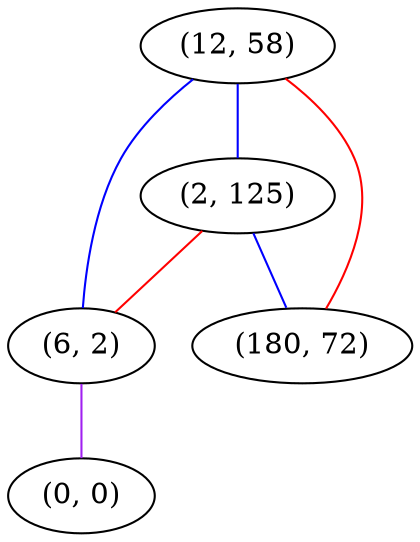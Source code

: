 graph "" {
"(12, 58)";
"(2, 125)";
"(6, 2)";
"(0, 0)";
"(180, 72)";
"(12, 58)" -- "(2, 125)"  [color=blue, key=0, weight=3];
"(12, 58)" -- "(6, 2)"  [color=blue, key=0, weight=3];
"(12, 58)" -- "(180, 72)"  [color=red, key=0, weight=1];
"(2, 125)" -- "(6, 2)"  [color=red, key=0, weight=1];
"(2, 125)" -- "(180, 72)"  [color=blue, key=0, weight=3];
"(6, 2)" -- "(0, 0)"  [color=purple, key=0, weight=4];
}

